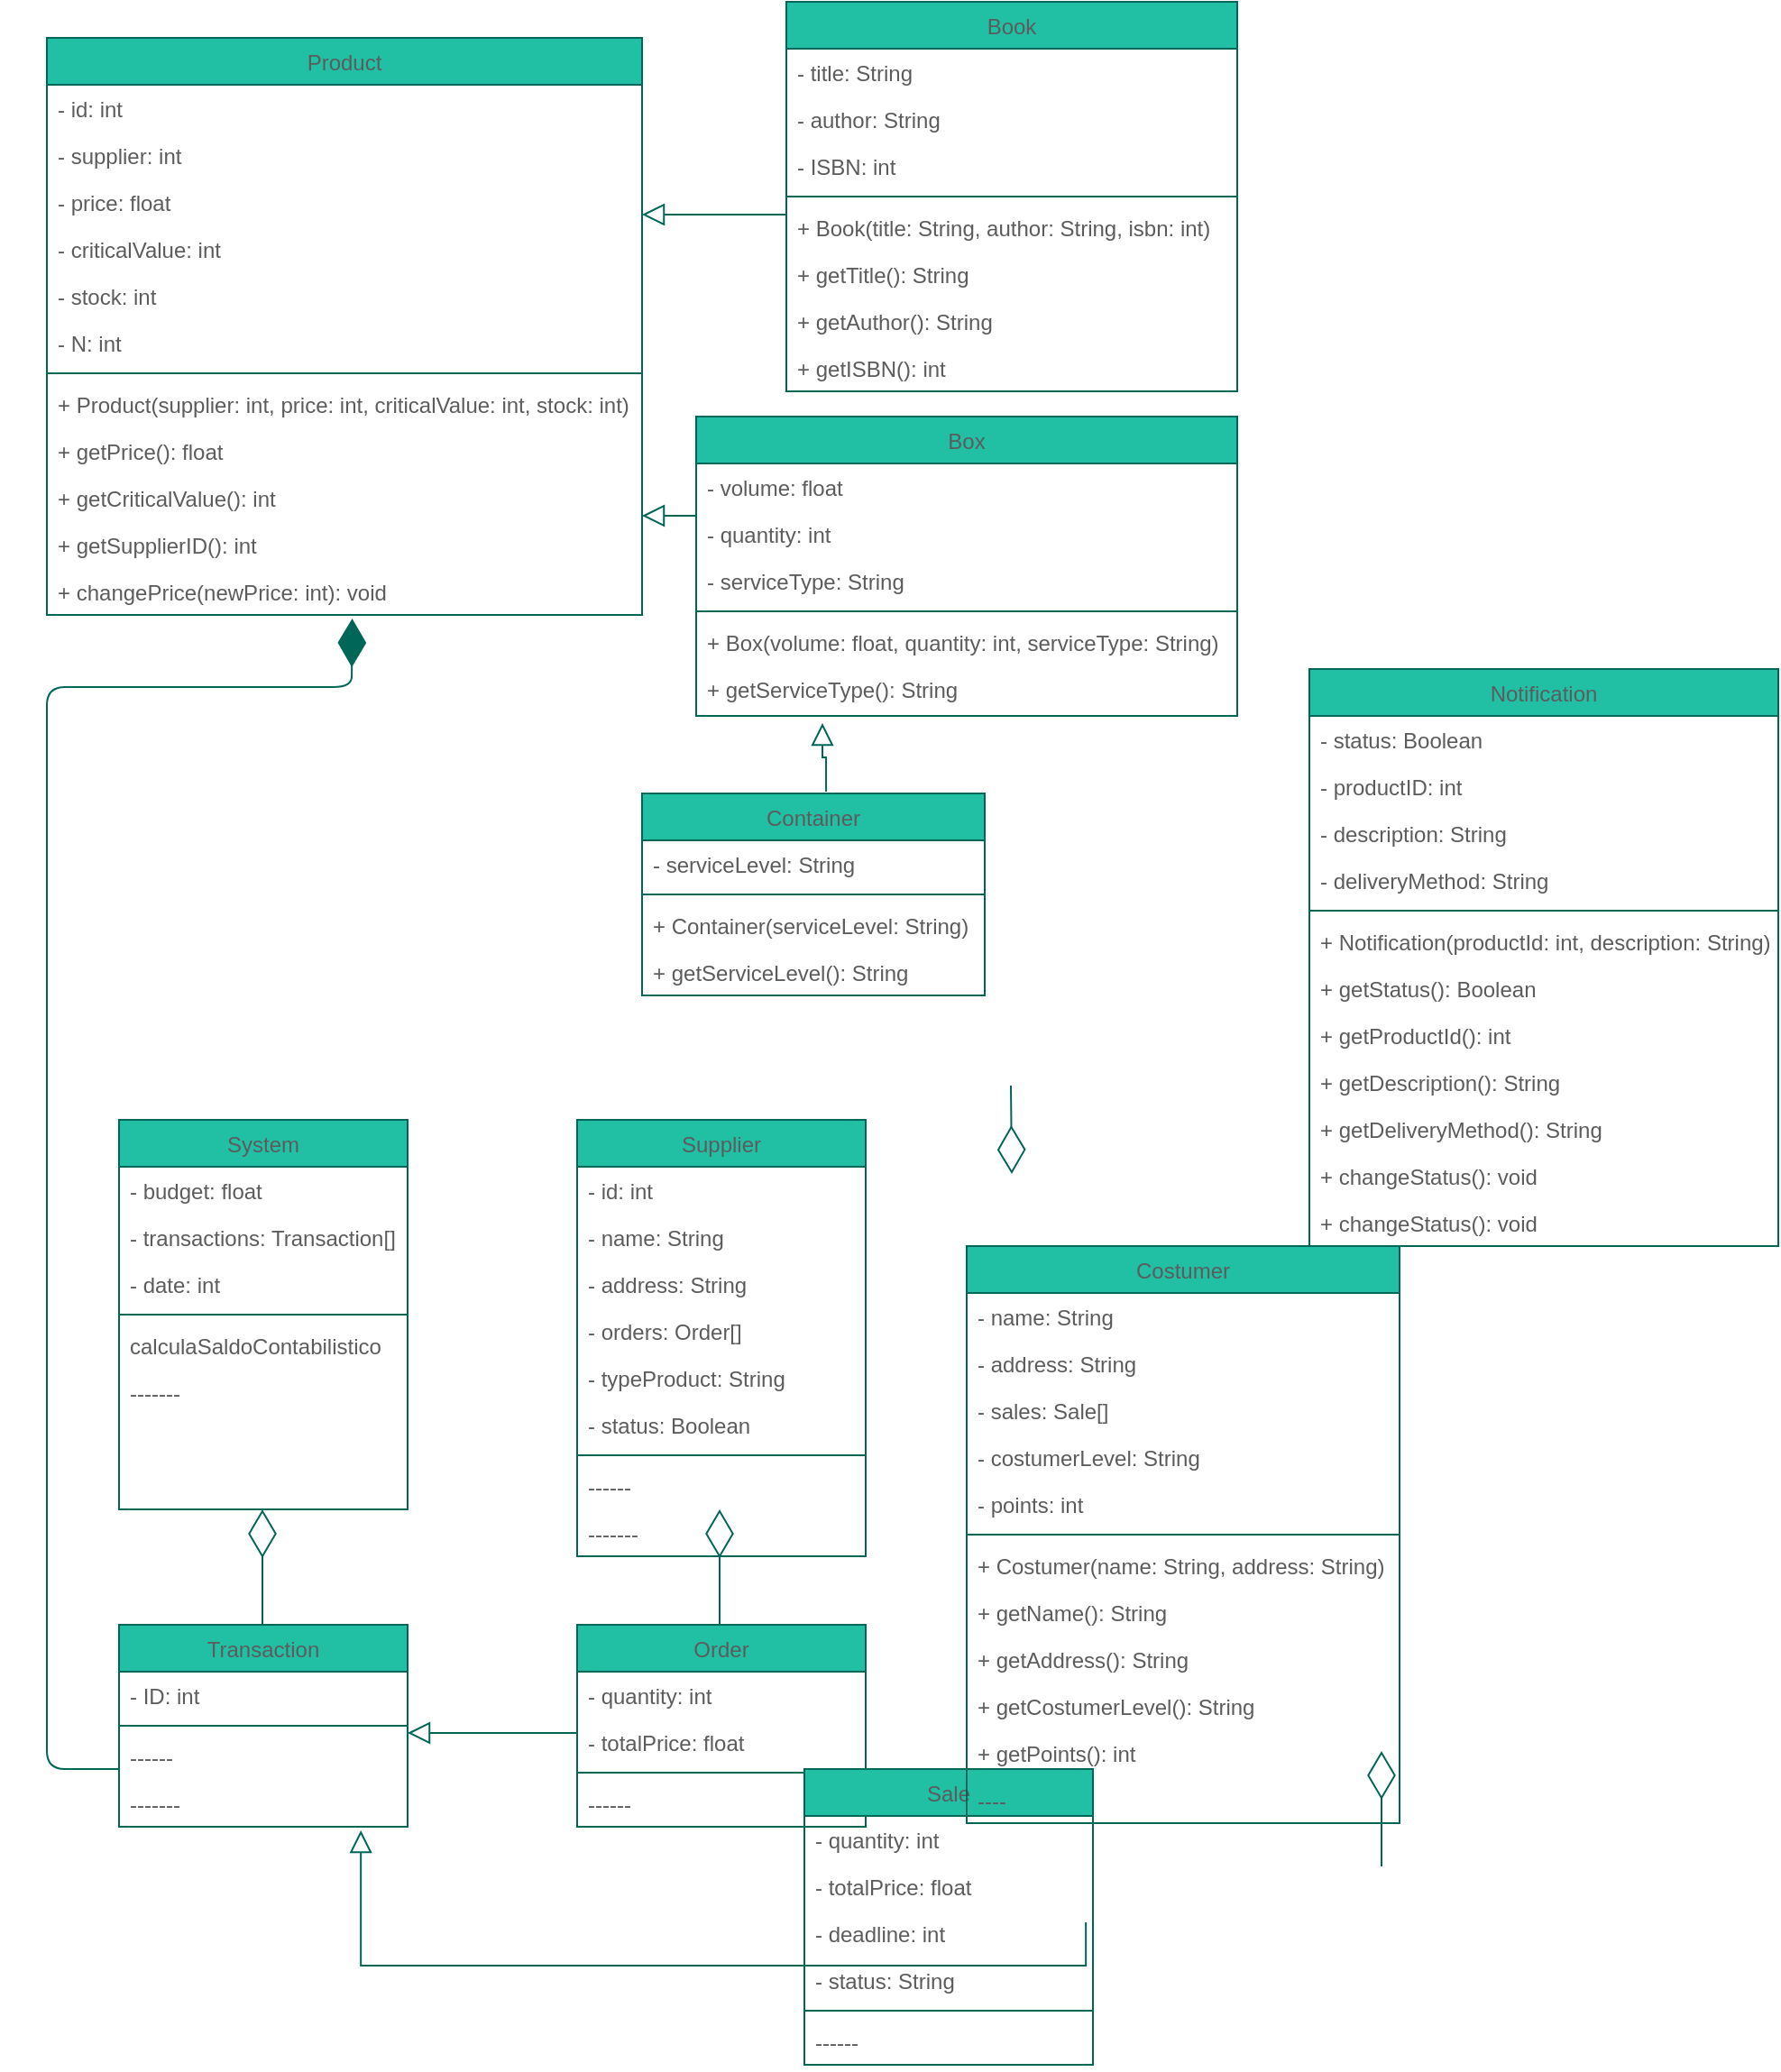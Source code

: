 <mxfile version="13.8.0" type="device"><diagram id="C5RBs43oDa-KdzZeNtuy" name="Page-1"><mxGraphModel dx="727" dy="440" grid="1" gridSize="10" guides="1" tooltips="1" connect="1" arrows="1" fold="1" page="1" pageScale="1" pageWidth="827" pageHeight="1169" math="0" shadow="0"><root><mxCell id="WIyWlLk6GJQsqaUBKTNV-0"/><mxCell id="WIyWlLk6GJQsqaUBKTNV-1" parent="WIyWlLk6GJQsqaUBKTNV-0"/><mxCell id="zkfFHV4jXpPFQw0GAbJ--12" value="" style="endArrow=block;endSize=10;endFill=0;shadow=0;strokeWidth=1;rounded=0;edgeStyle=elbowEdgeStyle;elbow=vertical;strokeColor=#006658;fontColor=#5C5C5C;" parent="WIyWlLk6GJQsqaUBKTNV-1" source="zkfFHV4jXpPFQw0GAbJ--6" target="zkfFHV4jXpPFQw0GAbJ--0" edge="1"><mxGeometry width="160" relative="1" as="geometry"><mxPoint x="200" y="203" as="sourcePoint"/><mxPoint x="200" y="203" as="targetPoint"/></mxGeometry></mxCell><mxCell id="zkfFHV4jXpPFQw0GAbJ--16" value="" style="endArrow=block;endSize=10;endFill=0;shadow=0;strokeWidth=1;rounded=0;edgeStyle=elbowEdgeStyle;elbow=vertical;strokeColor=#006658;fontColor=#5C5C5C;" parent="WIyWlLk6GJQsqaUBKTNV-1" source="zkfFHV4jXpPFQw0GAbJ--13" target="zkfFHV4jXpPFQw0GAbJ--0" edge="1"><mxGeometry width="160" relative="1" as="geometry"><mxPoint x="210" y="373" as="sourcePoint"/><mxPoint x="310" y="271" as="targetPoint"/></mxGeometry></mxCell><mxCell id="zkfFHV4jXpPFQw0GAbJ--0" value="Product" style="swimlane;fontStyle=0;align=center;verticalAlign=top;childLayout=stackLayout;horizontal=1;startSize=26;horizontalStack=0;resizeParent=1;resizeLast=0;collapsible=1;marginBottom=0;rounded=0;shadow=0;strokeWidth=1;fillColor=#21C0A5;strokeColor=#006658;fontColor=#5C5C5C;" parent="WIyWlLk6GJQsqaUBKTNV-1" vertex="1"><mxGeometry x="40" y="40" width="330" height="320" as="geometry"><mxRectangle x="230" y="140" width="160" height="26" as="alternateBounds"/></mxGeometry></mxCell><mxCell id="zkfFHV4jXpPFQw0GAbJ--1" value="- id: int" style="text;align=left;verticalAlign=top;spacingLeft=4;spacingRight=4;overflow=hidden;rotatable=0;points=[[0,0.5],[1,0.5]];portConstraint=eastwest;fontColor=#5C5C5C;" parent="zkfFHV4jXpPFQw0GAbJ--0" vertex="1"><mxGeometry y="26" width="330" height="26" as="geometry"/></mxCell><mxCell id="zkfFHV4jXpPFQw0GAbJ--2" value="- supplier: int" style="text;align=left;verticalAlign=top;spacingLeft=4;spacingRight=4;overflow=hidden;rotatable=0;points=[[0,0.5],[1,0.5]];portConstraint=eastwest;rounded=0;shadow=0;html=0;fontColor=#5C5C5C;" parent="zkfFHV4jXpPFQw0GAbJ--0" vertex="1"><mxGeometry y="52" width="330" height="26" as="geometry"/></mxCell><mxCell id="zkfFHV4jXpPFQw0GAbJ--3" value="- price: float" style="text;align=left;verticalAlign=top;spacingLeft=4;spacingRight=4;overflow=hidden;rotatable=0;points=[[0,0.5],[1,0.5]];portConstraint=eastwest;rounded=0;shadow=0;html=0;fontColor=#5C5C5C;" parent="zkfFHV4jXpPFQw0GAbJ--0" vertex="1"><mxGeometry y="78" width="330" height="26" as="geometry"/></mxCell><mxCell id="6bDGwz8ONXTePR36RdzV-1" value="- criticalValue: int" style="text;align=left;verticalAlign=top;spacingLeft=4;spacingRight=4;overflow=hidden;rotatable=0;points=[[0,0.5],[1,0.5]];portConstraint=eastwest;rounded=0;shadow=0;html=0;fontColor=#5C5C5C;" vertex="1" parent="zkfFHV4jXpPFQw0GAbJ--0"><mxGeometry y="104" width="330" height="26" as="geometry"/></mxCell><mxCell id="6bDGwz8ONXTePR36RdzV-0" value="- stock: int" style="text;align=left;verticalAlign=top;spacingLeft=4;spacingRight=4;overflow=hidden;rotatable=0;points=[[0,0.5],[1,0.5]];portConstraint=eastwest;rounded=0;shadow=0;html=0;fontColor=#5C5C5C;" vertex="1" parent="zkfFHV4jXpPFQw0GAbJ--0"><mxGeometry y="130" width="330" height="26" as="geometry"/></mxCell><mxCell id="6bDGwz8ONXTePR36RdzV-2" value="- N: int" style="text;align=left;verticalAlign=top;spacingLeft=4;spacingRight=4;overflow=hidden;rotatable=0;points=[[0,0.5],[1,0.5]];portConstraint=eastwest;rounded=0;shadow=0;html=0;fontColor=#5C5C5C;" vertex="1" parent="zkfFHV4jXpPFQw0GAbJ--0"><mxGeometry y="156" width="330" height="26" as="geometry"/></mxCell><mxCell id="zkfFHV4jXpPFQw0GAbJ--4" value="" style="line;html=1;strokeWidth=1;align=left;verticalAlign=middle;spacingTop=-1;spacingLeft=3;spacingRight=3;rotatable=0;labelPosition=right;points=[];portConstraint=eastwest;fillColor=#21C0A5;strokeColor=#006658;fontColor=#5C5C5C;" parent="zkfFHV4jXpPFQw0GAbJ--0" vertex="1"><mxGeometry y="182" width="330" height="8" as="geometry"/></mxCell><mxCell id="zkfFHV4jXpPFQw0GAbJ--5" value="+ Product(supplier: int, price: int, criticalValue: int, stock: int)" style="text;align=left;verticalAlign=top;spacingLeft=4;spacingRight=4;overflow=hidden;rotatable=0;points=[[0,0.5],[1,0.5]];portConstraint=eastwest;fontColor=#5C5C5C;" parent="zkfFHV4jXpPFQw0GAbJ--0" vertex="1"><mxGeometry y="190" width="330" height="26" as="geometry"/></mxCell><mxCell id="6bDGwz8ONXTePR36RdzV-119" value="+ getPrice(): float" style="text;align=left;verticalAlign=top;spacingLeft=4;spacingRight=4;overflow=hidden;rotatable=0;points=[[0,0.5],[1,0.5]];portConstraint=eastwest;fontColor=#5C5C5C;" vertex="1" parent="zkfFHV4jXpPFQw0GAbJ--0"><mxGeometry y="216" width="330" height="26" as="geometry"/></mxCell><mxCell id="6bDGwz8ONXTePR36RdzV-111" value="+ getCriticalValue(): int" style="text;align=left;verticalAlign=top;spacingLeft=4;spacingRight=4;overflow=hidden;rotatable=0;points=[[0,0.5],[1,0.5]];portConstraint=eastwest;fontColor=#5C5C5C;" vertex="1" parent="zkfFHV4jXpPFQw0GAbJ--0"><mxGeometry y="242" width="330" height="26" as="geometry"/></mxCell><mxCell id="6bDGwz8ONXTePR36RdzV-112" value="+ getSupplierID(): int" style="text;align=left;verticalAlign=top;spacingLeft=4;spacingRight=4;overflow=hidden;rotatable=0;points=[[0,0.5],[1,0.5]];portConstraint=eastwest;fontColor=#5C5C5C;" vertex="1" parent="zkfFHV4jXpPFQw0GAbJ--0"><mxGeometry y="268" width="330" height="26" as="geometry"/></mxCell><mxCell id="6bDGwz8ONXTePR36RdzV-114" value="+ changePrice(newPrice: int): void" style="text;align=left;verticalAlign=top;spacingLeft=4;spacingRight=4;overflow=hidden;rotatable=0;points=[[0,0.5],[1,0.5]];portConstraint=eastwest;fontColor=#5C5C5C;" vertex="1" parent="zkfFHV4jXpPFQw0GAbJ--0"><mxGeometry y="294" width="330" height="26" as="geometry"/></mxCell><mxCell id="zkfFHV4jXpPFQw0GAbJ--13" value="Book" style="swimlane;fontStyle=0;align=center;verticalAlign=top;childLayout=stackLayout;horizontal=1;startSize=26;horizontalStack=0;resizeParent=1;resizeLast=0;collapsible=1;marginBottom=0;rounded=0;shadow=0;strokeWidth=1;fillColor=#21C0A5;strokeColor=#006658;fontColor=#5C5C5C;" parent="WIyWlLk6GJQsqaUBKTNV-1" vertex="1"><mxGeometry x="450" y="20" width="250" height="216" as="geometry"><mxRectangle x="500" y="530" width="170" height="26" as="alternateBounds"/></mxGeometry></mxCell><mxCell id="zkfFHV4jXpPFQw0GAbJ--14" value="- title: String" style="text;align=left;verticalAlign=top;spacingLeft=4;spacingRight=4;overflow=hidden;rotatable=0;points=[[0,0.5],[1,0.5]];portConstraint=eastwest;fontColor=#5C5C5C;" parent="zkfFHV4jXpPFQw0GAbJ--13" vertex="1"><mxGeometry y="26" width="250" height="26" as="geometry"/></mxCell><mxCell id="6bDGwz8ONXTePR36RdzV-17" value="- author: String" style="text;align=left;verticalAlign=top;spacingLeft=4;spacingRight=4;overflow=hidden;rotatable=0;points=[[0,0.5],[1,0.5]];portConstraint=eastwest;fontColor=#5C5C5C;" vertex="1" parent="zkfFHV4jXpPFQw0GAbJ--13"><mxGeometry y="52" width="250" height="26" as="geometry"/></mxCell><mxCell id="6bDGwz8ONXTePR36RdzV-16" value="- ISBN: int" style="text;align=left;verticalAlign=top;spacingLeft=4;spacingRight=4;overflow=hidden;rotatable=0;points=[[0,0.5],[1,0.5]];portConstraint=eastwest;fontColor=#5C5C5C;" vertex="1" parent="zkfFHV4jXpPFQw0GAbJ--13"><mxGeometry y="78" width="250" height="26" as="geometry"/></mxCell><mxCell id="zkfFHV4jXpPFQw0GAbJ--15" value="" style="line;html=1;strokeWidth=1;align=left;verticalAlign=middle;spacingTop=-1;spacingLeft=3;spacingRight=3;rotatable=0;labelPosition=right;points=[];portConstraint=eastwest;fillColor=#21C0A5;strokeColor=#006658;fontColor=#5C5C5C;" parent="zkfFHV4jXpPFQw0GAbJ--13" vertex="1"><mxGeometry y="104" width="250" height="8" as="geometry"/></mxCell><mxCell id="6bDGwz8ONXTePR36RdzV-120" value="+ Book(title: String, author: String, isbn: int)" style="text;align=left;verticalAlign=top;spacingLeft=4;spacingRight=4;overflow=hidden;rotatable=0;points=[[0,0.5],[1,0.5]];portConstraint=eastwest;fontColor=#5C5C5C;" vertex="1" parent="zkfFHV4jXpPFQw0GAbJ--13"><mxGeometry y="112" width="250" height="26" as="geometry"/></mxCell><mxCell id="6bDGwz8ONXTePR36RdzV-18" value="+ getTitle(): String" style="text;align=left;verticalAlign=top;spacingLeft=4;spacingRight=4;overflow=hidden;rotatable=0;points=[[0,0.5],[1,0.5]];portConstraint=eastwest;fontColor=#5C5C5C;" vertex="1" parent="zkfFHV4jXpPFQw0GAbJ--13"><mxGeometry y="138" width="250" height="26" as="geometry"/></mxCell><mxCell id="6bDGwz8ONXTePR36RdzV-116" value="+ getAuthor(): String" style="text;align=left;verticalAlign=top;spacingLeft=4;spacingRight=4;overflow=hidden;rotatable=0;points=[[0,0.5],[1,0.5]];portConstraint=eastwest;fontColor=#5C5C5C;" vertex="1" parent="zkfFHV4jXpPFQw0GAbJ--13"><mxGeometry y="164" width="250" height="26" as="geometry"/></mxCell><mxCell id="6bDGwz8ONXTePR36RdzV-117" value="+ getISBN(): int" style="text;align=left;verticalAlign=top;spacingLeft=4;spacingRight=4;overflow=hidden;rotatable=0;points=[[0,0.5],[1,0.5]];portConstraint=eastwest;fontColor=#5C5C5C;" vertex="1" parent="zkfFHV4jXpPFQw0GAbJ--13"><mxGeometry y="190" width="250" height="26" as="geometry"/></mxCell><mxCell id="zkfFHV4jXpPFQw0GAbJ--6" value="Box" style="swimlane;fontStyle=0;align=center;verticalAlign=top;childLayout=stackLayout;horizontal=1;startSize=26;horizontalStack=0;resizeParent=1;resizeLast=0;collapsible=1;marginBottom=0;rounded=0;shadow=0;strokeWidth=1;fillColor=#21C0A5;strokeColor=#006658;fontColor=#5C5C5C;" parent="WIyWlLk6GJQsqaUBKTNV-1" vertex="1"><mxGeometry x="400" y="250" width="300" height="166" as="geometry"><mxRectangle x="130" y="380" width="160" height="26" as="alternateBounds"/></mxGeometry></mxCell><mxCell id="zkfFHV4jXpPFQw0GAbJ--7" value="- volume: float" style="text;align=left;verticalAlign=top;spacingLeft=4;spacingRight=4;overflow=hidden;rotatable=0;points=[[0,0.5],[1,0.5]];portConstraint=eastwest;fontColor=#5C5C5C;" parent="zkfFHV4jXpPFQw0GAbJ--6" vertex="1"><mxGeometry y="26" width="300" height="26" as="geometry"/></mxCell><mxCell id="zkfFHV4jXpPFQw0GAbJ--8" value="- quantity: int" style="text;align=left;verticalAlign=top;spacingLeft=4;spacingRight=4;overflow=hidden;rotatable=0;points=[[0,0.5],[1,0.5]];portConstraint=eastwest;rounded=0;shadow=0;html=0;fontColor=#5C5C5C;" parent="zkfFHV4jXpPFQw0GAbJ--6" vertex="1"><mxGeometry y="52" width="300" height="26" as="geometry"/></mxCell><mxCell id="6bDGwz8ONXTePR36RdzV-10" value="- serviceType: String" style="text;align=left;verticalAlign=top;spacingLeft=4;spacingRight=4;overflow=hidden;rotatable=0;points=[[0,0.5],[1,0.5]];portConstraint=eastwest;rounded=0;shadow=0;html=0;fontColor=#5C5C5C;" vertex="1" parent="zkfFHV4jXpPFQw0GAbJ--6"><mxGeometry y="78" width="300" height="26" as="geometry"/></mxCell><mxCell id="zkfFHV4jXpPFQw0GAbJ--9" value="" style="line;html=1;strokeWidth=1;align=left;verticalAlign=middle;spacingTop=-1;spacingLeft=3;spacingRight=3;rotatable=0;labelPosition=right;points=[];portConstraint=eastwest;fillColor=#21C0A5;strokeColor=#006658;fontColor=#5C5C5C;" parent="zkfFHV4jXpPFQw0GAbJ--6" vertex="1"><mxGeometry y="104" width="300" height="8" as="geometry"/></mxCell><mxCell id="zkfFHV4jXpPFQw0GAbJ--11" value="+ Box(volume: float, quantity: int, serviceType: String)" style="text;align=left;verticalAlign=top;spacingLeft=4;spacingRight=4;overflow=hidden;rotatable=0;points=[[0,0.5],[1,0.5]];portConstraint=eastwest;fontColor=#5C5C5C;" parent="zkfFHV4jXpPFQw0GAbJ--6" vertex="1"><mxGeometry y="112" width="300" height="26" as="geometry"/></mxCell><mxCell id="zkfFHV4jXpPFQw0GAbJ--10" value="+ getServiceType(): String" style="text;align=left;verticalAlign=top;spacingLeft=4;spacingRight=4;overflow=hidden;rotatable=0;points=[[0,0.5],[1,0.5]];portConstraint=eastwest;fontStyle=0;fontColor=#5C5C5C;" parent="zkfFHV4jXpPFQw0GAbJ--6" vertex="1"><mxGeometry y="138" width="300" height="26" as="geometry"/></mxCell><mxCell id="6bDGwz8ONXTePR36RdzV-51" value="System" style="swimlane;fontStyle=0;align=center;verticalAlign=top;childLayout=stackLayout;horizontal=1;startSize=26;horizontalStack=0;resizeParent=1;resizeLast=0;collapsible=1;marginBottom=0;rounded=0;shadow=0;strokeWidth=1;fillColor=#21C0A5;strokeColor=#006658;fontColor=#5C5C5C;" vertex="1" parent="WIyWlLk6GJQsqaUBKTNV-1"><mxGeometry x="80" y="640" width="160" height="216" as="geometry"><mxRectangle x="550" y="140" width="160" height="26" as="alternateBounds"/></mxGeometry></mxCell><mxCell id="6bDGwz8ONXTePR36RdzV-52" value="- budget: float" style="text;align=left;verticalAlign=top;spacingLeft=4;spacingRight=4;overflow=hidden;rotatable=0;points=[[0,0.5],[1,0.5]];portConstraint=eastwest;fontColor=#5C5C5C;" vertex="1" parent="6bDGwz8ONXTePR36RdzV-51"><mxGeometry y="26" width="160" height="26" as="geometry"/></mxCell><mxCell id="6bDGwz8ONXTePR36RdzV-54" value="- transactions: Transaction[]" style="text;align=left;verticalAlign=top;spacingLeft=4;spacingRight=4;overflow=hidden;rotatable=0;points=[[0,0.5],[1,0.5]];portConstraint=eastwest;rounded=0;shadow=0;html=0;fontColor=#5C5C5C;" vertex="1" parent="6bDGwz8ONXTePR36RdzV-51"><mxGeometry y="52" width="160" height="26" as="geometry"/></mxCell><mxCell id="6bDGwz8ONXTePR36RdzV-55" value="- date: int" style="text;align=left;verticalAlign=top;spacingLeft=4;spacingRight=4;overflow=hidden;rotatable=0;points=[[0,0.5],[1,0.5]];portConstraint=eastwest;rounded=0;shadow=0;html=0;fontColor=#5C5C5C;" vertex="1" parent="6bDGwz8ONXTePR36RdzV-51"><mxGeometry y="78" width="160" height="26" as="geometry"/></mxCell><mxCell id="6bDGwz8ONXTePR36RdzV-57" value="" style="line;html=1;strokeWidth=1;align=left;verticalAlign=middle;spacingTop=-1;spacingLeft=3;spacingRight=3;rotatable=0;labelPosition=right;points=[];portConstraint=eastwest;fillColor=#21C0A5;strokeColor=#006658;fontColor=#5C5C5C;" vertex="1" parent="6bDGwz8ONXTePR36RdzV-51"><mxGeometry y="104" width="160" height="8" as="geometry"/></mxCell><mxCell id="6bDGwz8ONXTePR36RdzV-58" value="calculaSaldoContabilistico" style="text;align=left;verticalAlign=top;spacingLeft=4;spacingRight=4;overflow=hidden;rotatable=0;points=[[0,0.5],[1,0.5]];portConstraint=eastwest;fontColor=#5C5C5C;" vertex="1" parent="6bDGwz8ONXTePR36RdzV-51"><mxGeometry y="112" width="160" height="26" as="geometry"/></mxCell><mxCell id="6bDGwz8ONXTePR36RdzV-59" value="-------" style="text;align=left;verticalAlign=top;spacingLeft=4;spacingRight=4;overflow=hidden;rotatable=0;points=[[0,0.5],[1,0.5]];portConstraint=eastwest;fontColor=#5C5C5C;" vertex="1" parent="6bDGwz8ONXTePR36RdzV-51"><mxGeometry y="138" width="160" height="26" as="geometry"/></mxCell><mxCell id="6bDGwz8ONXTePR36RdzV-7" value="Container" style="swimlane;fontStyle=0;align=center;verticalAlign=top;childLayout=stackLayout;horizontal=1;startSize=26;horizontalStack=0;resizeParent=1;resizeLast=0;collapsible=1;marginBottom=0;rounded=0;shadow=0;strokeWidth=1;fillColor=#21C0A5;strokeColor=#006658;fontColor=#5C5C5C;" vertex="1" parent="WIyWlLk6GJQsqaUBKTNV-1"><mxGeometry x="370" y="459" width="190" height="112" as="geometry"><mxRectangle x="340" y="380" width="170" height="26" as="alternateBounds"/></mxGeometry></mxCell><mxCell id="6bDGwz8ONXTePR36RdzV-8" value="- serviceLevel: String" style="text;align=left;verticalAlign=top;spacingLeft=4;spacingRight=4;overflow=hidden;rotatable=0;points=[[0,0.5],[1,0.5]];portConstraint=eastwest;fontColor=#5C5C5C;" vertex="1" parent="6bDGwz8ONXTePR36RdzV-7"><mxGeometry y="26" width="190" height="26" as="geometry"/></mxCell><mxCell id="6bDGwz8ONXTePR36RdzV-9" value="" style="line;html=1;strokeWidth=1;align=left;verticalAlign=middle;spacingTop=-1;spacingLeft=3;spacingRight=3;rotatable=0;labelPosition=right;points=[];portConstraint=eastwest;fillColor=#21C0A5;strokeColor=#006658;fontColor=#5C5C5C;" vertex="1" parent="6bDGwz8ONXTePR36RdzV-7"><mxGeometry y="52" width="190" height="8" as="geometry"/></mxCell><mxCell id="6bDGwz8ONXTePR36RdzV-115" value="+ Container(serviceLevel: String)" style="text;align=left;verticalAlign=top;spacingLeft=4;spacingRight=4;overflow=hidden;rotatable=0;points=[[0,0.5],[1,0.5]];portConstraint=eastwest;fontColor=#5C5C5C;" vertex="1" parent="6bDGwz8ONXTePR36RdzV-7"><mxGeometry y="60" width="190" height="26" as="geometry"/></mxCell><mxCell id="6bDGwz8ONXTePR36RdzV-15" value="+ getServiceLevel(): String" style="text;align=left;verticalAlign=top;spacingLeft=4;spacingRight=4;overflow=hidden;rotatable=0;points=[[0,0.5],[1,0.5]];portConstraint=eastwest;fontColor=#5C5C5C;" vertex="1" parent="6bDGwz8ONXTePR36RdzV-7"><mxGeometry y="86" width="190" height="26" as="geometry"/></mxCell><mxCell id="6bDGwz8ONXTePR36RdzV-73" value="Notification" style="swimlane;fontStyle=0;align=center;verticalAlign=top;childLayout=stackLayout;horizontal=1;startSize=26;horizontalStack=0;resizeParent=1;resizeLast=0;collapsible=1;marginBottom=0;rounded=0;shadow=0;strokeWidth=1;fillColor=#21C0A5;strokeColor=#006658;fontColor=#5C5C5C;" vertex="1" parent="WIyWlLk6GJQsqaUBKTNV-1"><mxGeometry x="740" y="390" width="260" height="320" as="geometry"><mxRectangle x="130" y="380" width="160" height="26" as="alternateBounds"/></mxGeometry></mxCell><mxCell id="6bDGwz8ONXTePR36RdzV-74" value="- status: Boolean" style="text;align=left;verticalAlign=top;spacingLeft=4;spacingRight=4;overflow=hidden;rotatable=0;points=[[0,0.5],[1,0.5]];portConstraint=eastwest;fontColor=#5C5C5C;" vertex="1" parent="6bDGwz8ONXTePR36RdzV-73"><mxGeometry y="26" width="260" height="26" as="geometry"/></mxCell><mxCell id="6bDGwz8ONXTePR36RdzV-75" value="- productID: int" style="text;align=left;verticalAlign=top;spacingLeft=4;spacingRight=4;overflow=hidden;rotatable=0;points=[[0,0.5],[1,0.5]];portConstraint=eastwest;rounded=0;shadow=0;html=0;fontColor=#5C5C5C;" vertex="1" parent="6bDGwz8ONXTePR36RdzV-73"><mxGeometry y="52" width="260" height="26" as="geometry"/></mxCell><mxCell id="6bDGwz8ONXTePR36RdzV-76" value="- description: String" style="text;align=left;verticalAlign=top;spacingLeft=4;spacingRight=4;overflow=hidden;rotatable=0;points=[[0,0.5],[1,0.5]];portConstraint=eastwest;rounded=0;shadow=0;html=0;fontColor=#5C5C5C;" vertex="1" parent="6bDGwz8ONXTePR36RdzV-73"><mxGeometry y="78" width="260" height="26" as="geometry"/></mxCell><mxCell id="6bDGwz8ONXTePR36RdzV-80" value="- deliveryMethod: String" style="text;align=left;verticalAlign=top;spacingLeft=4;spacingRight=4;overflow=hidden;rotatable=0;points=[[0,0.5],[1,0.5]];portConstraint=eastwest;rounded=0;shadow=0;html=0;fontColor=#5C5C5C;" vertex="1" parent="6bDGwz8ONXTePR36RdzV-73"><mxGeometry y="104" width="260" height="26" as="geometry"/></mxCell><mxCell id="6bDGwz8ONXTePR36RdzV-77" value="" style="line;html=1;strokeWidth=1;align=left;verticalAlign=middle;spacingTop=-1;spacingLeft=3;spacingRight=3;rotatable=0;labelPosition=right;points=[];portConstraint=eastwest;fillColor=#21C0A5;strokeColor=#006658;fontColor=#5C5C5C;" vertex="1" parent="6bDGwz8ONXTePR36RdzV-73"><mxGeometry y="130" width="260" height="8" as="geometry"/></mxCell><mxCell id="6bDGwz8ONXTePR36RdzV-128" value="+ Notification(productId: int, description: String)" style="text;align=left;verticalAlign=top;spacingLeft=4;spacingRight=4;overflow=hidden;rotatable=0;points=[[0,0.5],[1,0.5]];portConstraint=eastwest;fontStyle=0;fontColor=#5C5C5C;" vertex="1" parent="6bDGwz8ONXTePR36RdzV-73"><mxGeometry y="138" width="260" height="26" as="geometry"/></mxCell><mxCell id="6bDGwz8ONXTePR36RdzV-78" value="+ getStatus(): Boolean" style="text;align=left;verticalAlign=top;spacingLeft=4;spacingRight=4;overflow=hidden;rotatable=0;points=[[0,0.5],[1,0.5]];portConstraint=eastwest;fontStyle=0;fontColor=#5C5C5C;" vertex="1" parent="6bDGwz8ONXTePR36RdzV-73"><mxGeometry y="164" width="260" height="26" as="geometry"/></mxCell><mxCell id="6bDGwz8ONXTePR36RdzV-79" value="+ getProductId(): int" style="text;align=left;verticalAlign=top;spacingLeft=4;spacingRight=4;overflow=hidden;rotatable=0;points=[[0,0.5],[1,0.5]];portConstraint=eastwest;fontColor=#5C5C5C;" vertex="1" parent="6bDGwz8ONXTePR36RdzV-73"><mxGeometry y="190" width="260" height="26" as="geometry"/></mxCell><mxCell id="6bDGwz8ONXTePR36RdzV-127" value="+ getDescription(): String" style="text;align=left;verticalAlign=top;spacingLeft=4;spacingRight=4;overflow=hidden;rotatable=0;points=[[0,0.5],[1,0.5]];portConstraint=eastwest;fontColor=#5C5C5C;" vertex="1" parent="6bDGwz8ONXTePR36RdzV-73"><mxGeometry y="216" width="260" height="26" as="geometry"/></mxCell><mxCell id="6bDGwz8ONXTePR36RdzV-126" value="+ getDeliveryMethod(): String" style="text;align=left;verticalAlign=top;spacingLeft=4;spacingRight=4;overflow=hidden;rotatable=0;points=[[0,0.5],[1,0.5]];portConstraint=eastwest;fontStyle=0;fontColor=#5C5C5C;" vertex="1" parent="6bDGwz8ONXTePR36RdzV-73"><mxGeometry y="242" width="260" height="26" as="geometry"/></mxCell><mxCell id="6bDGwz8ONXTePR36RdzV-129" value="+ changeStatus(): void" style="text;align=left;verticalAlign=top;spacingLeft=4;spacingRight=4;overflow=hidden;rotatable=0;points=[[0,0.5],[1,0.5]];portConstraint=eastwest;fontStyle=0;fontColor=#5C5C5C;" vertex="1" parent="6bDGwz8ONXTePR36RdzV-73"><mxGeometry y="268" width="260" height="26" as="geometry"/></mxCell><mxCell id="6bDGwz8ONXTePR36RdzV-130" value="+ changeStatus(): void" style="text;align=left;verticalAlign=top;spacingLeft=4;spacingRight=4;overflow=hidden;rotatable=0;points=[[0,0.5],[1,0.5]];portConstraint=eastwest;fontStyle=0;fontColor=#5C5C5C;" vertex="1" parent="6bDGwz8ONXTePR36RdzV-73"><mxGeometry y="294" width="260" height="26" as="geometry"/></mxCell><mxCell id="6bDGwz8ONXTePR36RdzV-20" value="Transaction" style="swimlane;fontStyle=0;align=center;verticalAlign=top;childLayout=stackLayout;horizontal=1;startSize=26;horizontalStack=0;resizeParent=1;resizeLast=0;collapsible=1;marginBottom=0;rounded=0;shadow=0;strokeWidth=1;fillColor=#21C0A5;strokeColor=#006658;fontColor=#5C5C5C;" vertex="1" parent="WIyWlLk6GJQsqaUBKTNV-1"><mxGeometry x="80" y="920" width="160" height="112" as="geometry"><mxRectangle x="550" y="140" width="160" height="26" as="alternateBounds"/></mxGeometry></mxCell><mxCell id="6bDGwz8ONXTePR36RdzV-21" value="- ID: int" style="text;align=left;verticalAlign=top;spacingLeft=4;spacingRight=4;overflow=hidden;rotatable=0;points=[[0,0.5],[1,0.5]];portConstraint=eastwest;fontColor=#5C5C5C;" vertex="1" parent="6bDGwz8ONXTePR36RdzV-20"><mxGeometry y="26" width="160" height="26" as="geometry"/></mxCell><mxCell id="6bDGwz8ONXTePR36RdzV-26" value="" style="line;html=1;strokeWidth=1;align=left;verticalAlign=middle;spacingTop=-1;spacingLeft=3;spacingRight=3;rotatable=0;labelPosition=right;points=[];portConstraint=eastwest;fillColor=#21C0A5;strokeColor=#006658;fontColor=#5C5C5C;" vertex="1" parent="6bDGwz8ONXTePR36RdzV-20"><mxGeometry y="52" width="160" height="8" as="geometry"/></mxCell><mxCell id="6bDGwz8ONXTePR36RdzV-27" value="------" style="text;align=left;verticalAlign=top;spacingLeft=4;spacingRight=4;overflow=hidden;rotatable=0;points=[[0,0.5],[1,0.5]];portConstraint=eastwest;fontColor=#5C5C5C;" vertex="1" parent="6bDGwz8ONXTePR36RdzV-20"><mxGeometry y="60" width="160" height="26" as="geometry"/></mxCell><mxCell id="6bDGwz8ONXTePR36RdzV-28" value="-------" style="text;align=left;verticalAlign=top;spacingLeft=4;spacingRight=4;overflow=hidden;rotatable=0;points=[[0,0.5],[1,0.5]];portConstraint=eastwest;fontColor=#5C5C5C;" vertex="1" parent="6bDGwz8ONXTePR36RdzV-20"><mxGeometry y="86" width="160" height="26" as="geometry"/></mxCell><mxCell id="zkfFHV4jXpPFQw0GAbJ--17" value="Supplier" style="swimlane;fontStyle=0;align=center;verticalAlign=top;childLayout=stackLayout;horizontal=1;startSize=26;horizontalStack=0;resizeParent=1;resizeLast=0;collapsible=1;marginBottom=0;rounded=0;shadow=0;strokeWidth=1;fillColor=#21C0A5;strokeColor=#006658;fontColor=#5C5C5C;" parent="WIyWlLk6GJQsqaUBKTNV-1" vertex="1"><mxGeometry x="334" y="640" width="160" height="242" as="geometry"><mxRectangle x="550" y="140" width="160" height="26" as="alternateBounds"/></mxGeometry></mxCell><mxCell id="6bDGwz8ONXTePR36RdzV-113" value="- id: int" style="text;align=left;verticalAlign=top;spacingLeft=4;spacingRight=4;overflow=hidden;rotatable=0;points=[[0,0.5],[1,0.5]];portConstraint=eastwest;fontColor=#5C5C5C;" vertex="1" parent="zkfFHV4jXpPFQw0GAbJ--17"><mxGeometry y="26" width="160" height="26" as="geometry"/></mxCell><mxCell id="zkfFHV4jXpPFQw0GAbJ--18" value="- name: String" style="text;align=left;verticalAlign=top;spacingLeft=4;spacingRight=4;overflow=hidden;rotatable=0;points=[[0,0.5],[1,0.5]];portConstraint=eastwest;fontColor=#5C5C5C;" parent="zkfFHV4jXpPFQw0GAbJ--17" vertex="1"><mxGeometry y="52" width="160" height="26" as="geometry"/></mxCell><mxCell id="zkfFHV4jXpPFQw0GAbJ--19" value="- address: String" style="text;align=left;verticalAlign=top;spacingLeft=4;spacingRight=4;overflow=hidden;rotatable=0;points=[[0,0.5],[1,0.5]];portConstraint=eastwest;rounded=0;shadow=0;html=0;fontColor=#5C5C5C;" parent="zkfFHV4jXpPFQw0GAbJ--17" vertex="1"><mxGeometry y="78" width="160" height="26" as="geometry"/></mxCell><mxCell id="zkfFHV4jXpPFQw0GAbJ--20" value="- orders: Order[]" style="text;align=left;verticalAlign=top;spacingLeft=4;spacingRight=4;overflow=hidden;rotatable=0;points=[[0,0.5],[1,0.5]];portConstraint=eastwest;rounded=0;shadow=0;html=0;fontColor=#5C5C5C;" parent="zkfFHV4jXpPFQw0GAbJ--17" vertex="1"><mxGeometry y="104" width="160" height="26" as="geometry"/></mxCell><mxCell id="zkfFHV4jXpPFQw0GAbJ--21" value="- typeProduct: String" style="text;align=left;verticalAlign=top;spacingLeft=4;spacingRight=4;overflow=hidden;rotatable=0;points=[[0,0.5],[1,0.5]];portConstraint=eastwest;rounded=0;shadow=0;html=0;fontColor=#5C5C5C;" parent="zkfFHV4jXpPFQw0GAbJ--17" vertex="1"><mxGeometry y="130" width="160" height="26" as="geometry"/></mxCell><mxCell id="zkfFHV4jXpPFQw0GAbJ--22" value="- status: Boolean" style="text;align=left;verticalAlign=top;spacingLeft=4;spacingRight=4;overflow=hidden;rotatable=0;points=[[0,0.5],[1,0.5]];portConstraint=eastwest;rounded=0;shadow=0;html=0;fontColor=#5C5C5C;" parent="zkfFHV4jXpPFQw0GAbJ--17" vertex="1"><mxGeometry y="156" width="160" height="26" as="geometry"/></mxCell><mxCell id="zkfFHV4jXpPFQw0GAbJ--23" value="" style="line;html=1;strokeWidth=1;align=left;verticalAlign=middle;spacingTop=-1;spacingLeft=3;spacingRight=3;rotatable=0;labelPosition=right;points=[];portConstraint=eastwest;fillColor=#21C0A5;strokeColor=#006658;fontColor=#5C5C5C;" parent="zkfFHV4jXpPFQw0GAbJ--17" vertex="1"><mxGeometry y="182" width="160" height="8" as="geometry"/></mxCell><mxCell id="zkfFHV4jXpPFQw0GAbJ--24" value="------" style="text;align=left;verticalAlign=top;spacingLeft=4;spacingRight=4;overflow=hidden;rotatable=0;points=[[0,0.5],[1,0.5]];portConstraint=eastwest;fontColor=#5C5C5C;" parent="zkfFHV4jXpPFQw0GAbJ--17" vertex="1"><mxGeometry y="190" width="160" height="26" as="geometry"/></mxCell><mxCell id="zkfFHV4jXpPFQw0GAbJ--25" value="-------" style="text;align=left;verticalAlign=top;spacingLeft=4;spacingRight=4;overflow=hidden;rotatable=0;points=[[0,0.5],[1,0.5]];portConstraint=eastwest;fontColor=#5C5C5C;" parent="zkfFHV4jXpPFQw0GAbJ--17" vertex="1"><mxGeometry y="216" width="160" height="26" as="geometry"/></mxCell><mxCell id="6bDGwz8ONXTePR36RdzV-63" value="" style="endArrow=block;endSize=10;endFill=0;shadow=0;strokeWidth=1;rounded=0;edgeStyle=elbowEdgeStyle;elbow=vertical;strokeColor=#006658;fontColor=#5C5C5C;" edge="1" parent="WIyWlLk6GJQsqaUBKTNV-1"><mxGeometry width="160" relative="1" as="geometry"><mxPoint x="334" y="980" as="sourcePoint"/><mxPoint x="240" y="980" as="targetPoint"/></mxGeometry></mxCell><mxCell id="6bDGwz8ONXTePR36RdzV-64" value="" style="endArrow=block;endSize=10;endFill=0;shadow=0;strokeWidth=1;rounded=0;edgeStyle=elbowEdgeStyle;elbow=vertical;strokeColor=#006658;fontColor=#5C5C5C;entryX=0.838;entryY=1.115;entryDx=0;entryDy=0;entryPerimeter=0;exitX=0.163;exitY=1.077;exitDx=0;exitDy=0;exitPerimeter=0;" edge="1" parent="WIyWlLk6GJQsqaUBKTNV-1"><mxGeometry width="160" relative="1" as="geometry"><mxPoint x="616.08" y="1085.002" as="sourcePoint"/><mxPoint x="214.08" y="1033.99" as="targetPoint"/><Array as="points"><mxPoint x="420" y="1109"/><mxPoint x="410" y="1069"/></Array></mxGeometry></mxCell><mxCell id="6bDGwz8ONXTePR36RdzV-30" value="Order" style="swimlane;fontStyle=0;align=center;verticalAlign=top;childLayout=stackLayout;horizontal=1;startSize=26;horizontalStack=0;resizeParent=1;resizeLast=0;collapsible=1;marginBottom=0;rounded=0;shadow=0;strokeWidth=1;fillColor=#21C0A5;strokeColor=#006658;fontColor=#5C5C5C;" vertex="1" parent="WIyWlLk6GJQsqaUBKTNV-1"><mxGeometry x="334" y="920" width="160" height="112" as="geometry"><mxRectangle x="550" y="140" width="160" height="26" as="alternateBounds"/></mxGeometry></mxCell><mxCell id="6bDGwz8ONXTePR36RdzV-31" value="- quantity: int" style="text;align=left;verticalAlign=top;spacingLeft=4;spacingRight=4;overflow=hidden;rotatable=0;points=[[0,0.5],[1,0.5]];portConstraint=eastwest;fontColor=#5C5C5C;" vertex="1" parent="6bDGwz8ONXTePR36RdzV-30"><mxGeometry y="26" width="160" height="26" as="geometry"/></mxCell><mxCell id="6bDGwz8ONXTePR36RdzV-35" value="- totalPrice: float" style="text;align=left;verticalAlign=top;spacingLeft=4;spacingRight=4;overflow=hidden;rotatable=0;points=[[0,0.5],[1,0.5]];portConstraint=eastwest;fontColor=#5C5C5C;" vertex="1" parent="6bDGwz8ONXTePR36RdzV-30"><mxGeometry y="52" width="160" height="26" as="geometry"/></mxCell><mxCell id="6bDGwz8ONXTePR36RdzV-32" value="" style="line;html=1;strokeWidth=1;align=left;verticalAlign=middle;spacingTop=-1;spacingLeft=3;spacingRight=3;rotatable=0;labelPosition=right;points=[];portConstraint=eastwest;fillColor=#21C0A5;strokeColor=#006658;fontColor=#5C5C5C;" vertex="1" parent="6bDGwz8ONXTePR36RdzV-30"><mxGeometry y="78" width="160" height="8" as="geometry"/></mxCell><mxCell id="6bDGwz8ONXTePR36RdzV-33" value="------" style="text;align=left;verticalAlign=top;spacingLeft=4;spacingRight=4;overflow=hidden;rotatable=0;points=[[0,0.5],[1,0.5]];portConstraint=eastwest;fontColor=#5C5C5C;" vertex="1" parent="6bDGwz8ONXTePR36RdzV-30"><mxGeometry y="86" width="160" height="26" as="geometry"/></mxCell><mxCell id="6bDGwz8ONXTePR36RdzV-68" value="" style="endArrow=diamondThin;endFill=0;endSize=24;html=1;strokeColor=#006658;fillColor=#21C0A5;fontColor=#5C5C5C;exitX=0.5;exitY=0;exitDx=0;exitDy=0;" edge="1" parent="WIyWlLk6GJQsqaUBKTNV-1"><mxGeometry width="160" relative="1" as="geometry"><mxPoint x="780" y="1054" as="sourcePoint"/><mxPoint x="780" y="990" as="targetPoint"/></mxGeometry></mxCell><mxCell id="6bDGwz8ONXTePR36RdzV-69" value="" style="endArrow=diamondThin;endFill=0;endSize=24;html=1;strokeColor=#006658;fillColor=#21C0A5;fontColor=#5C5C5C;exitX=0.5;exitY=0;exitDx=0;exitDy=0;" edge="1" parent="WIyWlLk6GJQsqaUBKTNV-1"><mxGeometry width="160" relative="1" as="geometry"><mxPoint x="413" y="920" as="sourcePoint"/><mxPoint x="413" y="856" as="targetPoint"/></mxGeometry></mxCell><mxCell id="6bDGwz8ONXTePR36RdzV-70" value="" style="endArrow=diamondThin;endFill=0;endSize=24;html=1;strokeColor=#006658;fillColor=#21C0A5;fontColor=#5C5C5C;exitX=0.5;exitY=0;exitDx=0;exitDy=0;" edge="1" parent="WIyWlLk6GJQsqaUBKTNV-1"><mxGeometry width="160" relative="1" as="geometry"><mxPoint x="159.5" y="920" as="sourcePoint"/><mxPoint x="159.5" y="856" as="targetPoint"/></mxGeometry></mxCell><mxCell id="6bDGwz8ONXTePR36RdzV-71" value="" style="endArrow=block;endSize=10;endFill=0;shadow=0;strokeWidth=1;rounded=0;edgeStyle=elbowEdgeStyle;elbow=vertical;strokeColor=#006658;fontColor=#5C5C5C;exitX=0.537;exitY=-0.009;exitDx=0;exitDy=0;exitPerimeter=0;" edge="1" parent="WIyWlLk6GJQsqaUBKTNV-1" source="6bDGwz8ONXTePR36RdzV-7"><mxGeometry width="160" relative="1" as="geometry"><mxPoint x="450" y="430" as="sourcePoint"/><mxPoint x="470" y="420" as="targetPoint"/></mxGeometry></mxCell><mxCell id="6bDGwz8ONXTePR36RdzV-72" value="" style="endArrow=diamondThin;endFill=1;endSize=24;html=1;strokeColor=#006658;fillColor=#21C0A5;fontColor=#5C5C5C;entryX=0.513;entryY=1.077;entryDx=0;entryDy=0;entryPerimeter=0;" edge="1" parent="WIyWlLk6GJQsqaUBKTNV-1" target="6bDGwz8ONXTePR36RdzV-114"><mxGeometry width="160" relative="1" as="geometry"><mxPoint x="80" y="1000" as="sourcePoint"/><mxPoint x="161" y="380" as="targetPoint"/><Array as="points"><mxPoint x="40" y="1000"/><mxPoint x="40" y="400"/><mxPoint x="209" y="400"/></Array></mxGeometry></mxCell><mxCell id="6bDGwz8ONXTePR36RdzV-81" value="" style="endArrow=diamondThin;endFill=0;endSize=24;html=1;strokeColor=#006658;fillColor=#21C0A5;fontColor=#5C5C5C;exitX=0.5;exitY=0;exitDx=0;exitDy=0;" edge="1" parent="WIyWlLk6GJQsqaUBKTNV-1"><mxGeometry width="160" relative="1" as="geometry"><mxPoint x="574.5" y="621" as="sourcePoint"/><mxPoint x="575" y="670" as="targetPoint"/></mxGeometry></mxCell><mxCell id="6bDGwz8ONXTePR36RdzV-36" value="Sale" style="swimlane;fontStyle=0;align=center;verticalAlign=top;childLayout=stackLayout;horizontal=1;startSize=26;horizontalStack=0;resizeParent=1;resizeLast=0;collapsible=1;marginBottom=0;rounded=0;shadow=0;strokeWidth=1;fillColor=#21C0A5;strokeColor=#006658;fontColor=#5C5C5C;" vertex="1" parent="WIyWlLk6GJQsqaUBKTNV-1"><mxGeometry x="460" y="1000" width="160" height="164" as="geometry"><mxRectangle x="550" y="140" width="160" height="26" as="alternateBounds"/></mxGeometry></mxCell><mxCell id="6bDGwz8ONXTePR36RdzV-37" value="- quantity: int" style="text;align=left;verticalAlign=top;spacingLeft=4;spacingRight=4;overflow=hidden;rotatable=0;points=[[0,0.5],[1,0.5]];portConstraint=eastwest;fontColor=#5C5C5C;" vertex="1" parent="6bDGwz8ONXTePR36RdzV-36"><mxGeometry y="26" width="160" height="26" as="geometry"/></mxCell><mxCell id="6bDGwz8ONXTePR36RdzV-38" value="- totalPrice: float" style="text;align=left;verticalAlign=top;spacingLeft=4;spacingRight=4;overflow=hidden;rotatable=0;points=[[0,0.5],[1,0.5]];portConstraint=eastwest;fontColor=#5C5C5C;" vertex="1" parent="6bDGwz8ONXTePR36RdzV-36"><mxGeometry y="52" width="160" height="26" as="geometry"/></mxCell><mxCell id="6bDGwz8ONXTePR36RdzV-82" value="- deadline: int" style="text;align=left;verticalAlign=top;spacingLeft=4;spacingRight=4;overflow=hidden;rotatable=0;points=[[0,0.5],[1,0.5]];portConstraint=eastwest;fontColor=#5C5C5C;" vertex="1" parent="6bDGwz8ONXTePR36RdzV-36"><mxGeometry y="78" width="160" height="26" as="geometry"/></mxCell><mxCell id="6bDGwz8ONXTePR36RdzV-83" value="- status: String" style="text;align=left;verticalAlign=top;spacingLeft=4;spacingRight=4;overflow=hidden;rotatable=0;points=[[0,0.5],[1,0.5]];portConstraint=eastwest;fontColor=#5C5C5C;" vertex="1" parent="6bDGwz8ONXTePR36RdzV-36"><mxGeometry y="104" width="160" height="26" as="geometry"/></mxCell><mxCell id="6bDGwz8ONXTePR36RdzV-39" value="" style="line;html=1;strokeWidth=1;align=left;verticalAlign=middle;spacingTop=-1;spacingLeft=3;spacingRight=3;rotatable=0;labelPosition=right;points=[];portConstraint=eastwest;fillColor=#21C0A5;strokeColor=#006658;fontColor=#5C5C5C;" vertex="1" parent="6bDGwz8ONXTePR36RdzV-36"><mxGeometry y="130" width="160" height="8" as="geometry"/></mxCell><mxCell id="6bDGwz8ONXTePR36RdzV-40" value="------" style="text;align=left;verticalAlign=top;spacingLeft=4;spacingRight=4;overflow=hidden;rotatable=0;points=[[0,0.5],[1,0.5]];portConstraint=eastwest;fontColor=#5C5C5C;" vertex="1" parent="6bDGwz8ONXTePR36RdzV-36"><mxGeometry y="138" width="160" height="26" as="geometry"/></mxCell><mxCell id="6bDGwz8ONXTePR36RdzV-41" value="Costumer" style="swimlane;fontStyle=0;align=center;verticalAlign=top;childLayout=stackLayout;horizontal=1;startSize=26;horizontalStack=0;resizeParent=1;resizeLast=0;collapsible=1;marginBottom=0;rounded=0;shadow=0;strokeWidth=1;fillColor=#21C0A5;strokeColor=#006658;fontColor=#5C5C5C;" vertex="1" parent="WIyWlLk6GJQsqaUBKTNV-1"><mxGeometry x="550" y="710" width="240" height="320" as="geometry"><mxRectangle x="550" y="140" width="160" height="26" as="alternateBounds"/></mxGeometry></mxCell><mxCell id="6bDGwz8ONXTePR36RdzV-42" value="- name: String" style="text;align=left;verticalAlign=top;spacingLeft=4;spacingRight=4;overflow=hidden;rotatable=0;points=[[0,0.5],[1,0.5]];portConstraint=eastwest;fontColor=#5C5C5C;" vertex="1" parent="6bDGwz8ONXTePR36RdzV-41"><mxGeometry y="26" width="240" height="26" as="geometry"/></mxCell><mxCell id="6bDGwz8ONXTePR36RdzV-43" value="- address: String" style="text;align=left;verticalAlign=top;spacingLeft=4;spacingRight=4;overflow=hidden;rotatable=0;points=[[0,0.5],[1,0.5]];portConstraint=eastwest;rounded=0;shadow=0;html=0;fontColor=#5C5C5C;" vertex="1" parent="6bDGwz8ONXTePR36RdzV-41"><mxGeometry y="52" width="240" height="26" as="geometry"/></mxCell><mxCell id="6bDGwz8ONXTePR36RdzV-44" value="- sales: Sale[]" style="text;align=left;verticalAlign=top;spacingLeft=4;spacingRight=4;overflow=hidden;rotatable=0;points=[[0,0.5],[1,0.5]];portConstraint=eastwest;rounded=0;shadow=0;html=0;fontColor=#5C5C5C;" vertex="1" parent="6bDGwz8ONXTePR36RdzV-41"><mxGeometry y="78" width="240" height="26" as="geometry"/></mxCell><mxCell id="6bDGwz8ONXTePR36RdzV-45" value="- costumerLevel: String" style="text;align=left;verticalAlign=top;spacingLeft=4;spacingRight=4;overflow=hidden;rotatable=0;points=[[0,0.5],[1,0.5]];portConstraint=eastwest;rounded=0;shadow=0;html=0;fontColor=#5C5C5C;" vertex="1" parent="6bDGwz8ONXTePR36RdzV-41"><mxGeometry y="104" width="240" height="26" as="geometry"/></mxCell><mxCell id="6bDGwz8ONXTePR36RdzV-46" value="- points: int" style="text;align=left;verticalAlign=top;spacingLeft=4;spacingRight=4;overflow=hidden;rotatable=0;points=[[0,0.5],[1,0.5]];portConstraint=eastwest;rounded=0;shadow=0;html=0;fontColor=#5C5C5C;" vertex="1" parent="6bDGwz8ONXTePR36RdzV-41"><mxGeometry y="130" width="240" height="26" as="geometry"/></mxCell><mxCell id="6bDGwz8ONXTePR36RdzV-47" value="" style="line;html=1;strokeWidth=1;align=left;verticalAlign=middle;spacingTop=-1;spacingLeft=3;spacingRight=3;rotatable=0;labelPosition=right;points=[];portConstraint=eastwest;fillColor=#21C0A5;strokeColor=#006658;fontColor=#5C5C5C;" vertex="1" parent="6bDGwz8ONXTePR36RdzV-41"><mxGeometry y="156" width="240" height="8" as="geometry"/></mxCell><mxCell id="6bDGwz8ONXTePR36RdzV-48" value="+ Costumer(name: String, address: String)" style="text;align=left;verticalAlign=top;spacingLeft=4;spacingRight=4;overflow=hidden;rotatable=0;points=[[0,0.5],[1,0.5]];portConstraint=eastwest;fontColor=#5C5C5C;" vertex="1" parent="6bDGwz8ONXTePR36RdzV-41"><mxGeometry y="164" width="240" height="26" as="geometry"/></mxCell><mxCell id="6bDGwz8ONXTePR36RdzV-49" value="+ getName(): String" style="text;align=left;verticalAlign=top;spacingLeft=4;spacingRight=4;overflow=hidden;rotatable=0;points=[[0,0.5],[1,0.5]];portConstraint=eastwest;fontColor=#5C5C5C;" vertex="1" parent="6bDGwz8ONXTePR36RdzV-41"><mxGeometry y="190" width="240" height="26" as="geometry"/></mxCell><mxCell id="6bDGwz8ONXTePR36RdzV-121" value="+ getAddress(): String" style="text;align=left;verticalAlign=top;spacingLeft=4;spacingRight=4;overflow=hidden;rotatable=0;points=[[0,0.5],[1,0.5]];portConstraint=eastwest;fontColor=#5C5C5C;" vertex="1" parent="6bDGwz8ONXTePR36RdzV-41"><mxGeometry y="216" width="240" height="26" as="geometry"/></mxCell><mxCell id="6bDGwz8ONXTePR36RdzV-123" value="+ getCostumerLevel(): String" style="text;align=left;verticalAlign=top;spacingLeft=4;spacingRight=4;overflow=hidden;rotatable=0;points=[[0,0.5],[1,0.5]];portConstraint=eastwest;fontColor=#5C5C5C;" vertex="1" parent="6bDGwz8ONXTePR36RdzV-41"><mxGeometry y="242" width="240" height="26" as="geometry"/></mxCell><mxCell id="6bDGwz8ONXTePR36RdzV-124" value="+ getPoints(): int" style="text;align=left;verticalAlign=top;spacingLeft=4;spacingRight=4;overflow=hidden;rotatable=0;points=[[0,0.5],[1,0.5]];portConstraint=eastwest;fontColor=#5C5C5C;" vertex="1" parent="6bDGwz8ONXTePR36RdzV-41"><mxGeometry y="268" width="240" height="26" as="geometry"/></mxCell><mxCell id="6bDGwz8ONXTePR36RdzV-125" value="----" style="text;align=left;verticalAlign=top;spacingLeft=4;spacingRight=4;overflow=hidden;rotatable=0;points=[[0,0.5],[1,0.5]];portConstraint=eastwest;fontColor=#5C5C5C;" vertex="1" parent="6bDGwz8ONXTePR36RdzV-41"><mxGeometry y="294" width="240" height="26" as="geometry"/></mxCell></root></mxGraphModel></diagram></mxfile>